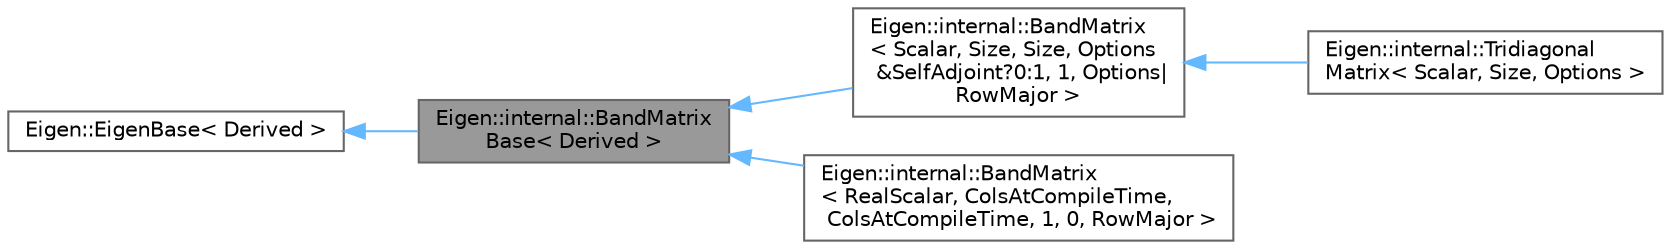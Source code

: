 digraph "Eigen::internal::BandMatrixBase&lt; Derived &gt;"
{
 // LATEX_PDF_SIZE
  bgcolor="transparent";
  edge [fontname=Helvetica,fontsize=10,labelfontname=Helvetica,labelfontsize=10];
  node [fontname=Helvetica,fontsize=10,shape=box,height=0.2,width=0.4];
  rankdir="LR";
  Node1 [id="Node000001",label="Eigen::internal::BandMatrix\lBase\< Derived \>",height=0.2,width=0.4,color="gray40", fillcolor="grey60", style="filled", fontcolor="black",tooltip=" "];
  Node2 -> Node1 [id="edge5_Node000001_Node000002",dir="back",color="steelblue1",style="solid",tooltip=" "];
  Node2 [id="Node000002",label="Eigen::EigenBase\< Derived \>",height=0.2,width=0.4,color="gray40", fillcolor="white", style="filled",URL="$structEigen_1_1EigenBase.html",tooltip=" "];
  Node1 -> Node3 [id="edge6_Node000001_Node000003",dir="back",color="steelblue1",style="solid",tooltip=" "];
  Node3 [id="Node000003",label="Eigen::internal::BandMatrix\l\< Scalar, Size, Size, Options\l &SelfAdjoint?0:1, 1, Options\|\lRowMajor \>",height=0.2,width=0.4,color="gray40", fillcolor="white", style="filled",URL="$classEigen_1_1internal_1_1BandMatrix.html",tooltip=" "];
  Node3 -> Node4 [id="edge7_Node000003_Node000004",dir="back",color="steelblue1",style="solid",tooltip=" "];
  Node4 [id="Node000004",label="Eigen::internal::Tridiagonal\lMatrix\< Scalar, Size, Options \>",height=0.2,width=0.4,color="gray40", fillcolor="white", style="filled",URL="$classEigen_1_1internal_1_1TridiagonalMatrix.html",tooltip="Represents a tridiagonal matrix with a compact banded storage."];
  Node1 -> Node5 [id="edge8_Node000001_Node000005",dir="back",color="steelblue1",style="solid",tooltip=" "];
  Node5 [id="Node000005",label="Eigen::internal::BandMatrix\l\< RealScalar, ColsAtCompileTime,\l ColsAtCompileTime, 1, 0, RowMajor \>",height=0.2,width=0.4,color="gray40", fillcolor="white", style="filled",URL="$classEigen_1_1internal_1_1BandMatrix.html",tooltip=" "];
}
